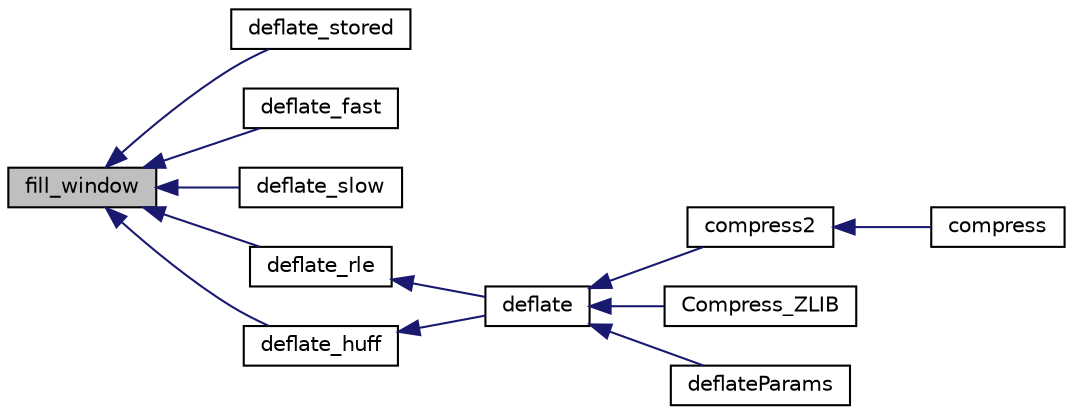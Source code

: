digraph G
{
  edge [fontname="Helvetica",fontsize="10",labelfontname="Helvetica",labelfontsize="10"];
  node [fontname="Helvetica",fontsize="10",shape=record];
  rankdir="LR";
  Node1 [label="fill_window",height=0.2,width=0.4,color="black", fillcolor="grey75", style="filled" fontcolor="black"];
  Node1 -> Node2 [dir="back",color="midnightblue",fontsize="10",style="solid",fontname="Helvetica"];
  Node2 [label="deflate_stored",height=0.2,width=0.4,color="black", fillcolor="white", style="filled",URL="$deflate_8c.html#a67569326587f77f823522212036fc2f9"];
  Node1 -> Node3 [dir="back",color="midnightblue",fontsize="10",style="solid",fontname="Helvetica"];
  Node3 [label="deflate_fast",height=0.2,width=0.4,color="black", fillcolor="white", style="filled",URL="$deflate_8c.html#a1ee6259c01fb1c8cd3ecc551a8fe7192"];
  Node1 -> Node4 [dir="back",color="midnightblue",fontsize="10",style="solid",fontname="Helvetica"];
  Node4 [label="deflate_slow",height=0.2,width=0.4,color="black", fillcolor="white", style="filled",URL="$deflate_8c.html#a9fc7e4969451bb185e77d530c376f79f"];
  Node1 -> Node5 [dir="back",color="midnightblue",fontsize="10",style="solid",fontname="Helvetica"];
  Node5 [label="deflate_rle",height=0.2,width=0.4,color="black", fillcolor="white", style="filled",URL="$deflate_8c.html#aea13a1600dd641f5584b39b840eecaae"];
  Node5 -> Node6 [dir="back",color="midnightblue",fontsize="10",style="solid",fontname="Helvetica"];
  Node6 [label="deflate",height=0.2,width=0.4,color="black", fillcolor="white", style="filled",URL="$deflate_8c.html#aedba3a94d6e827d61b660443ae5b9f09"];
  Node6 -> Node7 [dir="back",color="midnightblue",fontsize="10",style="solid",fontname="Helvetica"];
  Node7 [label="compress2",height=0.2,width=0.4,color="black", fillcolor="white", style="filled",URL="$zlib_2compress_8c.html#aede7e438c033a969a1a40ba6b44f91f9"];
  Node7 -> Node8 [dir="back",color="midnightblue",fontsize="10",style="solid",fontname="Helvetica"];
  Node8 [label="compress",height=0.2,width=0.4,color="black", fillcolor="white", style="filled",URL="$zlib_2compress_8c.html#aef315743418d760a360e1be293d27cd1"];
  Node6 -> Node9 [dir="back",color="midnightblue",fontsize="10",style="solid",fontname="Helvetica"];
  Node9 [label="Compress_ZLIB",height=0.2,width=0.4,color="black", fillcolor="white", style="filled",URL="$_s_compression_8cpp.html#a76b9015cfca14abf02066adb598e39d0"];
  Node6 -> Node10 [dir="back",color="midnightblue",fontsize="10",style="solid",fontname="Helvetica"];
  Node10 [label="deflateParams",height=0.2,width=0.4,color="black", fillcolor="white", style="filled",URL="$deflate_8c.html#a6be3d26b7e317aa4db6c7870b1911d4d"];
  Node1 -> Node11 [dir="back",color="midnightblue",fontsize="10",style="solid",fontname="Helvetica"];
  Node11 [label="deflate_huff",height=0.2,width=0.4,color="black", fillcolor="white", style="filled",URL="$deflate_8c.html#a5d5671ede8ee51f34a50cfd5f498d2f0"];
  Node11 -> Node6 [dir="back",color="midnightblue",fontsize="10",style="solid",fontname="Helvetica"];
}
